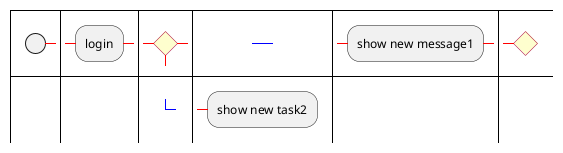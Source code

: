 {
  "sha1": "s1ob9n2oa4idqtbh9gip2xhcqeh4bq8",
  "insertion": {
    "when": "2024-06-04T17:28:44.584Z",
    "user": "plantuml@gmail.com"
  }
}
@startbpm
:login;
20:<+>
:show new message1;
30:<+>
resume 20
:show new task2;
@endbpm

